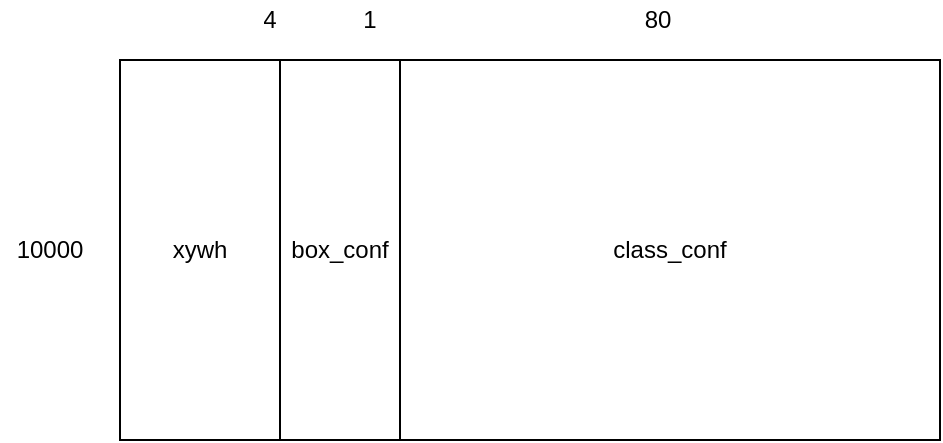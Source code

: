 <mxfile version="22.0.4" type="github">
  <diagram name="第 1 页" id="PRickzJFF1ZX3uBD7xGV">
    <mxGraphModel dx="989" dy="545" grid="1" gridSize="10" guides="1" tooltips="1" connect="1" arrows="1" fold="1" page="1" pageScale="1" pageWidth="827" pageHeight="1169" math="0" shadow="0">
      <root>
        <mxCell id="0" />
        <mxCell id="1" parent="0" />
        <mxCell id="m_86nZOiMD_E4NC-TJkv-1" value="xywh" style="rounded=0;whiteSpace=wrap;html=1;" vertex="1" parent="1">
          <mxGeometry x="170" y="150" width="80" height="190" as="geometry" />
        </mxCell>
        <mxCell id="m_86nZOiMD_E4NC-TJkv-2" value="box_conf" style="rounded=0;whiteSpace=wrap;html=1;" vertex="1" parent="1">
          <mxGeometry x="250" y="150" width="60" height="190" as="geometry" />
        </mxCell>
        <mxCell id="m_86nZOiMD_E4NC-TJkv-3" value="class_conf" style="rounded=0;whiteSpace=wrap;html=1;" vertex="1" parent="1">
          <mxGeometry x="310" y="150" width="270" height="190" as="geometry" />
        </mxCell>
        <UserObject label="4" placeholders="1" name="Variable" id="m_86nZOiMD_E4NC-TJkv-4">
          <mxCell style="text;html=1;strokeColor=none;fillColor=none;align=center;verticalAlign=middle;whiteSpace=wrap;overflow=hidden;" vertex="1" parent="1">
            <mxGeometry x="220" y="120" width="50" height="20" as="geometry" />
          </mxCell>
        </UserObject>
        <UserObject label="1" placeholders="1" name="Variable" id="m_86nZOiMD_E4NC-TJkv-5">
          <mxCell style="text;html=1;strokeColor=none;fillColor=none;align=center;verticalAlign=middle;whiteSpace=wrap;overflow=hidden;" vertex="1" parent="1">
            <mxGeometry x="270" y="120" width="50" height="20" as="geometry" />
          </mxCell>
        </UserObject>
        <UserObject label="80" placeholders="1" name="Variable" id="m_86nZOiMD_E4NC-TJkv-6">
          <mxCell style="text;html=1;strokeColor=none;fillColor=none;align=center;verticalAlign=middle;whiteSpace=wrap;overflow=hidden;" vertex="1" parent="1">
            <mxGeometry x="414" y="120" width="50" height="20" as="geometry" />
          </mxCell>
        </UserObject>
        <UserObject label="10000" placeholders="1" name="Variable" id="m_86nZOiMD_E4NC-TJkv-7">
          <mxCell style="text;html=1;strokeColor=none;fillColor=none;align=center;verticalAlign=middle;whiteSpace=wrap;overflow=hidden;" vertex="1" parent="1">
            <mxGeometry x="110" y="235" width="50" height="20" as="geometry" />
          </mxCell>
        </UserObject>
      </root>
    </mxGraphModel>
  </diagram>
</mxfile>
